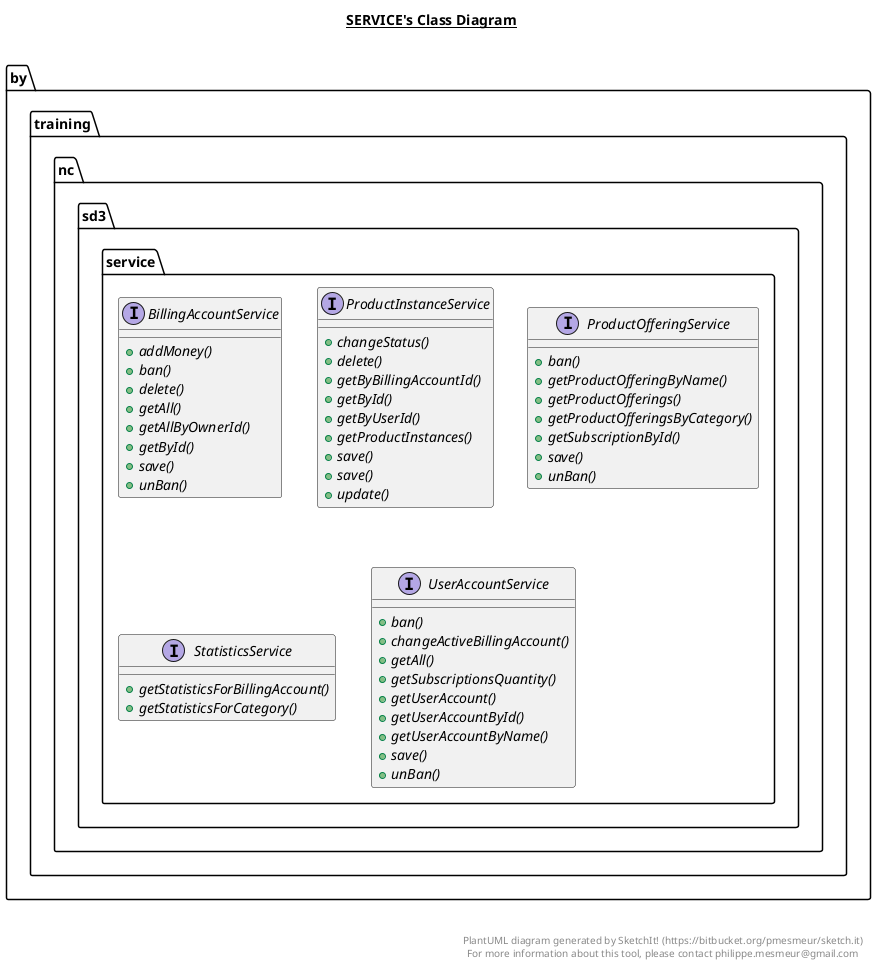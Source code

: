 @startuml

title __SERVICE's Class Diagram__\n

  namespace by.training.nc.sd3 {
    namespace service {
      interface by.training.nc.sd3.service.BillingAccountService {
          {abstract} + addMoney()
          {abstract} + ban()
          {abstract} + delete()
          {abstract} + getAll()
          {abstract} + getAllByOwnerId()
          {abstract} + getById()
          {abstract} + save()
          {abstract} + unBan()
      }
    }
  }
  

  namespace by.training.nc.sd3 {
    namespace service {
      interface by.training.nc.sd3.service.ProductInstanceService {
          {abstract} + changeStatus()
          {abstract} + delete()
          {abstract} + getByBillingAccountId()
          {abstract} + getById()
          {abstract} + getByUserId()
          {abstract} + getProductInstances()
          {abstract} + save()
          {abstract} + save()
          {abstract} + update()
      }
    }
  }
  

  namespace by.training.nc.sd3 {
    namespace service {
      interface by.training.nc.sd3.service.ProductOfferingService {
          {abstract} + ban()
          {abstract} + getProductOfferingByName()
          {abstract} + getProductOfferings()
          {abstract} + getProductOfferingsByCategory()
          {abstract} + getSubscriptionById()
          {abstract} + save()
          {abstract} + unBan()
      }
    }
  }
  

  namespace by.training.nc.sd3 {
    namespace service {
      interface by.training.nc.sd3.service.StatisticsService {
          {abstract} + getStatisticsForBillingAccount()
          {abstract} + getStatisticsForCategory()
      }
    }
  }
  

  namespace by.training.nc.sd3 {
    namespace service {
      interface by.training.nc.sd3.service.UserAccountService {
          {abstract} + ban()
          {abstract} + changeActiveBillingAccount()
          {abstract} + getAll()
          {abstract} + getSubscriptionsQuantity()
          {abstract} + getUserAccount()
          {abstract} + getUserAccountById()
          {abstract} + getUserAccountByName()
          {abstract} + save()
          {abstract} + unBan()
      }
    }
  }
  



right footer


PlantUML diagram generated by SketchIt! (https://bitbucket.org/pmesmeur/sketch.it)
For more information about this tool, please contact philippe.mesmeur@gmail.com
endfooter

@enduml
